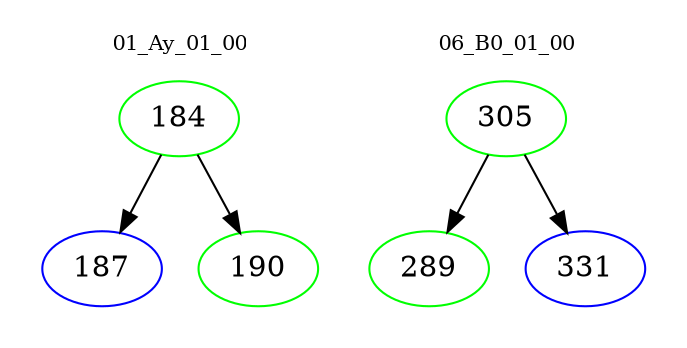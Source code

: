 digraph{
subgraph cluster_0 {
color = white
label = "01_Ay_01_00";
fontsize=10;
T0_184 [label="184", color="green"]
T0_184 -> T0_187 [color="black"]
T0_187 [label="187", color="blue"]
T0_184 -> T0_190 [color="black"]
T0_190 [label="190", color="green"]
}
subgraph cluster_1 {
color = white
label = "06_B0_01_00";
fontsize=10;
T1_305 [label="305", color="green"]
T1_305 -> T1_289 [color="black"]
T1_289 [label="289", color="green"]
T1_305 -> T1_331 [color="black"]
T1_331 [label="331", color="blue"]
}
}
